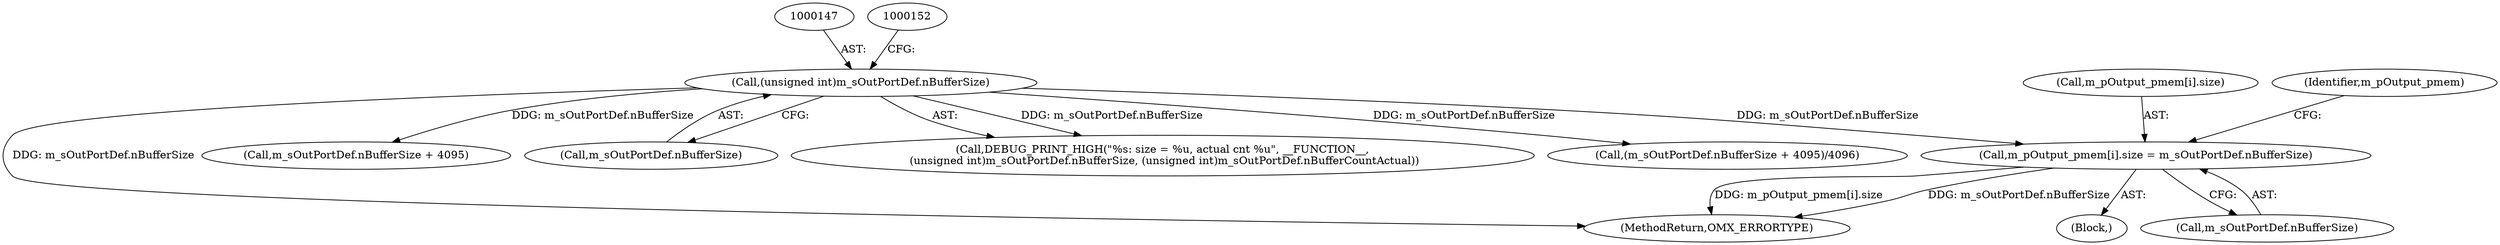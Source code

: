 digraph "0_Android_7558d03e6498e970b761aa44fff6b2c659202d95_0@array" {
"1000420" [label="(Call,m_pOutput_pmem[i].size = m_sOutPortDef.nBufferSize)"];
"1000146" [label="(Call,(unsigned int)m_sOutPortDef.nBufferSize)"];
"1000365" [label="(Call,(m_sOutPortDef.nBufferSize + 4095)/4096)"];
"1000148" [label="(Call,m_sOutPortDef.nBufferSize)"];
"1000619" [label="(MethodReturn,OMX_ERRORTYPE)"];
"1000366" [label="(Call,m_sOutPortDef.nBufferSize + 4095)"];
"1000146" [label="(Call,(unsigned int)m_sOutPortDef.nBufferSize)"];
"1000421" [label="(Call,m_pOutput_pmem[i].size)"];
"1000143" [label="(Call,DEBUG_PRINT_HIGH(\"%s: size = %u, actual cnt %u\", __FUNCTION__,\n (unsigned int)m_sOutPortDef.nBufferSize, (unsigned int)m_sOutPortDef.nBufferCountActual))"];
"1000432" [label="(Identifier,m_pOutput_pmem)"];
"1000361" [label="(Block,)"];
"1000426" [label="(Call,m_sOutPortDef.nBufferSize)"];
"1000420" [label="(Call,m_pOutput_pmem[i].size = m_sOutPortDef.nBufferSize)"];
"1000420" -> "1000361"  [label="AST: "];
"1000420" -> "1000426"  [label="CFG: "];
"1000421" -> "1000420"  [label="AST: "];
"1000426" -> "1000420"  [label="AST: "];
"1000432" -> "1000420"  [label="CFG: "];
"1000420" -> "1000619"  [label="DDG: m_sOutPortDef.nBufferSize"];
"1000420" -> "1000619"  [label="DDG: m_pOutput_pmem[i].size"];
"1000146" -> "1000420"  [label="DDG: m_sOutPortDef.nBufferSize"];
"1000146" -> "1000143"  [label="AST: "];
"1000146" -> "1000148"  [label="CFG: "];
"1000147" -> "1000146"  [label="AST: "];
"1000148" -> "1000146"  [label="AST: "];
"1000152" -> "1000146"  [label="CFG: "];
"1000146" -> "1000619"  [label="DDG: m_sOutPortDef.nBufferSize"];
"1000146" -> "1000143"  [label="DDG: m_sOutPortDef.nBufferSize"];
"1000146" -> "1000365"  [label="DDG: m_sOutPortDef.nBufferSize"];
"1000146" -> "1000366"  [label="DDG: m_sOutPortDef.nBufferSize"];
}
